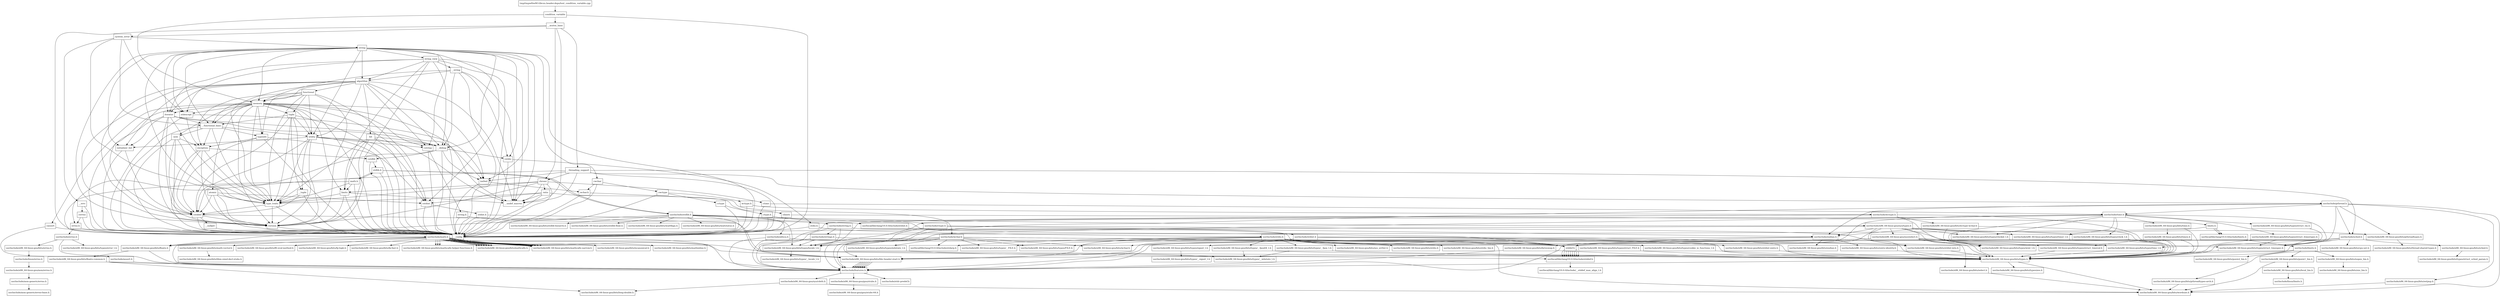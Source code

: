 digraph "dependencies" {
  header_1 [ shape="box", label="condition_variable"];
  header_0 [ shape="box", label="tmp/tmpw8iwRO.libcxx.header.deps/test_condition_variable.cpp"];
  header_2 [ shape="box", label="__config"];
  header_3 [ shape="box", label="usr/include/features.h"];
  header_4 [ shape="box", label="usr/include/stdc-predef.h"];
  header_5 [ shape="box", label="usr/include/x86_64-linux-gnu/sys/cdefs.h"];
  header_6 [ shape="box", label="usr/include/x86_64-linux-gnu/bits/wordsize.h"];
  header_7 [ shape="box", label="usr/include/x86_64-linux-gnu/bits/long-double.h"];
  header_8 [ shape="box", label="usr/include/x86_64-linux-gnu/gnu/stubs.h"];
  header_9 [ shape="box", label="usr/include/x86_64-linux-gnu/gnu/stubs-64.h"];
  header_11 [ shape="box", label="__mutex_base"];
  header_12 [ shape="box", label="chrono"];
  header_13 [ shape="box", label="ctime"];
  header_14 [ shape="box", label="usr/include/time.h"];
  header_15 [ shape="box", label="stddef.h"];
  header_16 [ shape="box", label="usr/local/lib/clang/10.0.0/include/stddef.h"];
  header_17 [ shape="box", label="usr/include/x86_64-linux-gnu/bits/time.h"];
  header_18 [ shape="box", label="usr/include/x86_64-linux-gnu/bits/types.h"];
  header_19 [ shape="box", label="usr/include/x86_64-linux-gnu/bits/typesizes.h"];
  header_20 [ shape="box", label="usr/include/x86_64-linux-gnu/bits/timex.h"];
  header_21 [ shape="box", label="usr/include/x86_64-linux-gnu/bits/types/struct_timeval.h"];
  header_22 [ shape="box", label="usr/include/x86_64-linux-gnu/bits/types/clock_t.h"];
  header_23 [ shape="box", label="usr/include/x86_64-linux-gnu/bits/types/time_t.h"];
  header_24 [ shape="box", label="usr/include/x86_64-linux-gnu/bits/types/struct_tm.h"];
  header_25 [ shape="box", label="usr/include/x86_64-linux-gnu/bits/types/struct_timespec.h"];
  header_26 [ shape="box", label="usr/include/x86_64-linux-gnu/bits/types/clockid_t.h"];
  header_27 [ shape="box", label="usr/include/x86_64-linux-gnu/bits/types/timer_t.h"];
  header_28 [ shape="box", label="usr/include/x86_64-linux-gnu/bits/types/struct_itimerspec.h"];
  header_29 [ shape="box", label="usr/include/x86_64-linux-gnu/bits/types/locale_t.h"];
  header_30 [ shape="box", label="usr/include/x86_64-linux-gnu/bits/types/__locale_t.h"];
  header_31 [ shape="box", label="type_traits"];
  header_32 [ shape="box", label="cstddef"];
  header_33 [ shape="box", label="version"];
  header_34 [ shape="box", label="usr/local/lib/clang/10.0.0/include/__stddef_max_align_t.h"];
  header_35 [ shape="box", label="__nullptr"];
  header_36 [ shape="box", label="ratio"];
  header_37 [ shape="box", label="cstdint"];
  header_38 [ shape="box", label="stdint.h"];
  header_39 [ shape="box", label="usr/local/lib/clang/10.0.0/include/stdint.h"];
  header_40 [ shape="box", label="usr/include/stdint.h"];
  header_41 [ shape="box", label="usr/include/x86_64-linux-gnu/bits/libc-header-start.h"];
  header_42 [ shape="box", label="usr/include/x86_64-linux-gnu/bits/wchar.h"];
  header_43 [ shape="box", label="usr/include/x86_64-linux-gnu/bits/stdint-intn.h"];
  header_44 [ shape="box", label="usr/include/x86_64-linux-gnu/bits/stdint-uintn.h"];
  header_45 [ shape="box", label="climits"];
  header_46 [ shape="box", label="limits.h"];
  header_47 [ shape="box", label="usr/local/lib/clang/10.0.0/include/limits.h"];
  header_48 [ shape="box", label="usr/include/limits.h"];
  header_49 [ shape="box", label="usr/include/x86_64-linux-gnu/bits/posix1_lim.h"];
  header_50 [ shape="box", label="usr/include/x86_64-linux-gnu/bits/local_lim.h"];
  header_51 [ shape="box", label="usr/include/linux/limits.h"];
  header_52 [ shape="box", label="usr/include/x86_64-linux-gnu/bits/posix2_lim.h"];
  header_53 [ shape="box", label="usr/include/x86_64-linux-gnu/bits/xopen_lim.h"];
  header_54 [ shape="box", label="usr/include/x86_64-linux-gnu/bits/uio_lim.h"];
  header_55 [ shape="box", label="__undef_macros"];
  header_56 [ shape="box", label="limits"];
  header_57 [ shape="box", label="system_error"];
  header_58 [ shape="box", label="__errc"];
  header_59 [ shape="box", label="cerrno"];
  header_60 [ shape="box", label="errno.h"];
  header_61 [ shape="box", label="usr/include/errno.h"];
  header_62 [ shape="box", label="usr/include/x86_64-linux-gnu/bits/errno.h"];
  header_63 [ shape="box", label="usr/include/linux/errno.h"];
  header_64 [ shape="box", label="usr/include/x86_64-linux-gnu/asm/errno.h"];
  header_65 [ shape="box", label="usr/include/asm-generic/errno.h"];
  header_66 [ shape="box", label="usr/include/asm-generic/errno-base.h"];
  header_67 [ shape="box", label="usr/include/x86_64-linux-gnu/bits/types/error_t.h"];
  header_68 [ shape="box", label="stdexcept"];
  header_69 [ shape="box", label="exception"];
  header_70 [ shape="box", label="cstdlib"];
  header_71 [ shape="box", label="stdlib.h"];
  header_72 [ shape="box", label="usr/include/stdlib.h"];
  header_73 [ shape="box", label="usr/include/x86_64-linux-gnu/bits/waitflags.h"];
  header_74 [ shape="box", label="usr/include/x86_64-linux-gnu/bits/waitstatus.h"];
  header_75 [ shape="box", label="usr/include/x86_64-linux-gnu/bits/floatn.h"];
  header_76 [ shape="box", label="usr/include/x86_64-linux-gnu/bits/floatn-common.h"];
  header_77 [ shape="box", label="usr/include/x86_64-linux-gnu/sys/types.h"];
  header_78 [ shape="box", label="usr/include/endian.h"];
  header_79 [ shape="box", label="usr/include/x86_64-linux-gnu/bits/endian.h"];
  header_80 [ shape="box", label="usr/include/x86_64-linux-gnu/bits/byteswap.h"];
  header_81 [ shape="box", label="usr/include/x86_64-linux-gnu/bits/uintn-identity.h"];
  header_82 [ shape="box", label="usr/include/x86_64-linux-gnu/sys/select.h"];
  header_83 [ shape="box", label="usr/include/x86_64-linux-gnu/bits/select.h"];
  header_84 [ shape="box", label="usr/include/x86_64-linux-gnu/bits/types/sigset_t.h"];
  header_85 [ shape="box", label="usr/include/x86_64-linux-gnu/bits/types/__sigset_t.h"];
  header_86 [ shape="box", label="usr/include/x86_64-linux-gnu/bits/pthreadtypes.h"];
  header_87 [ shape="box", label="usr/include/x86_64-linux-gnu/bits/thread-shared-types.h"];
  header_88 [ shape="box", label="usr/include/x86_64-linux-gnu/bits/pthreadtypes-arch.h"];
  header_89 [ shape="box", label="usr/include/alloca.h"];
  header_90 [ shape="box", label="usr/include/x86_64-linux-gnu/bits/stdlib-bsearch.h"];
  header_91 [ shape="box", label="usr/include/x86_64-linux-gnu/bits/stdlib-float.h"];
  header_92 [ shape="box", label="math.h"];
  header_93 [ shape="box", label="usr/include/math.h"];
  header_94 [ shape="box", label="usr/include/x86_64-linux-gnu/bits/math-vector.h"];
  header_95 [ shape="box", label="usr/include/x86_64-linux-gnu/bits/libm-simd-decl-stubs.h"];
  header_96 [ shape="box", label="usr/include/x86_64-linux-gnu/bits/flt-eval-method.h"];
  header_97 [ shape="box", label="usr/include/x86_64-linux-gnu/bits/fp-logb.h"];
  header_98 [ shape="box", label="usr/include/x86_64-linux-gnu/bits/fp-fast.h"];
  header_99 [ shape="box", label="usr/include/x86_64-linux-gnu/bits/mathcalls-helper-functions.h"];
  header_100 [ shape="box", label="usr/include/x86_64-linux-gnu/bits/mathcalls.h"];
  header_101 [ shape="box", label="usr/include/x86_64-linux-gnu/bits/mathcalls-narrow.h"];
  header_102 [ shape="box", label="usr/include/x86_64-linux-gnu/bits/iscanonical.h"];
  header_103 [ shape="box", label="usr/include/x86_64-linux-gnu/bits/mathinline.h"];
  header_104 [ shape="box", label="iosfwd"];
  header_105 [ shape="box", label="wchar.h"];
  header_106 [ shape="box", label="usr/include/wchar.h"];
  header_107 [ shape="box", label="usr/local/lib/clang/10.0.0/include/stdarg.h"];
  header_108 [ shape="box", label="usr/include/x86_64-linux-gnu/bits/types/wint_t.h"];
  header_109 [ shape="box", label="usr/include/x86_64-linux-gnu/bits/types/mbstate_t.h"];
  header_110 [ shape="box", label="usr/include/x86_64-linux-gnu/bits/types/__mbstate_t.h"];
  header_111 [ shape="box", label="usr/include/x86_64-linux-gnu/bits/types/__FILE.h"];
  header_112 [ shape="box", label="usr/include/x86_64-linux-gnu/bits/types/FILE.h"];
  header_113 [ shape="box", label="__functional_base"];
  header_114 [ shape="box", label="typeinfo"];
  header_115 [ shape="box", label="new"];
  header_116 [ shape="box", label="utility"];
  header_117 [ shape="box", label="__tuple"];
  header_118 [ shape="box", label="initializer_list"];
  header_119 [ shape="box", label="cstring"];
  header_120 [ shape="box", label="string.h"];
  header_121 [ shape="box", label="usr/include/string.h"];
  header_122 [ shape="box", label="usr/include/strings.h"];
  header_123 [ shape="box", label="__debug"];
  header_124 [ shape="box", label="cstdio"];
  header_125 [ shape="box", label="stdio.h"];
  header_126 [ shape="box", label="usr/include/stdio.h"];
  header_127 [ shape="box", label="usr/include/x86_64-linux-gnu/bits/types/__fpos_t.h"];
  header_128 [ shape="box", label="usr/include/x86_64-linux-gnu/bits/types/__fpos64_t.h"];
  header_129 [ shape="box", label="usr/include/x86_64-linux-gnu/bits/types/struct_FILE.h"];
  header_130 [ shape="box", label="usr/include/x86_64-linux-gnu/bits/types/cookie_io_functions_t.h"];
  header_131 [ shape="box", label="usr/include/x86_64-linux-gnu/bits/stdio_lim.h"];
  header_132 [ shape="box", label="usr/include/x86_64-linux-gnu/bits/sys_errlist.h"];
  header_133 [ shape="box", label="usr/include/x86_64-linux-gnu/bits/stdio.h"];
  header_134 [ shape="box", label="string"];
  header_135 [ shape="box", label="string_view"];
  header_136 [ shape="box", label="__string"];
  header_137 [ shape="box", label="algorithm"];
  header_138 [ shape="box", label="memory"];
  header_139 [ shape="box", label="iterator"];
  header_140 [ shape="box", label="tuple"];
  header_141 [ shape="box", label="cassert"];
  header_142 [ shape="box", label="usr/include/assert.h"];
  header_143 [ shape="box", label="atomic"];
  header_144 [ shape="box", label="functional"];
  header_145 [ shape="box", label="bit"];
  header_146 [ shape="box", label="cwchar"];
  header_147 [ shape="box", label="cwctype"];
  header_148 [ shape="box", label="cctype"];
  header_149 [ shape="box", label="ctype.h"];
  header_150 [ shape="box", label="usr/include/ctype.h"];
  header_151 [ shape="box", label="wctype.h"];
  header_152 [ shape="box", label="usr/include/wctype.h"];
  header_153 [ shape="box", label="usr/include/x86_64-linux-gnu/bits/wctype-wchar.h"];
  header_154 [ shape="box", label="__threading_support"];
  header_10 [ shape="box", label="usr/include/pthread.h"];
  header_155 [ shape="box", label="usr/include/sched.h"];
  header_156 [ shape="box", label="usr/include/x86_64-linux-gnu/bits/sched.h"];
  header_157 [ shape="box", label="usr/include/x86_64-linux-gnu/bits/types/struct_sched_param.h"];
  header_158 [ shape="box", label="usr/include/x86_64-linux-gnu/bits/cpu-set.h"];
  header_159 [ shape="box", label="usr/include/x86_64-linux-gnu/bits/setjmp.h"];
  header_69 -> header_2;
  header_69 -> header_32;
  header_69 -> header_70;
  header_69 -> header_31;
  header_69 -> header_33;
  header_8 -> header_9;
  header_32 -> header_2;
  header_32 -> header_33;
  header_32 -> header_16;
  header_32 -> header_35;
  header_2 -> header_3;
  header_77 -> header_3;
  header_77 -> header_18;
  header_77 -> header_22;
  header_77 -> header_26;
  header_77 -> header_23;
  header_77 -> header_27;
  header_77 -> header_15;
  header_77 -> header_43;
  header_77 -> header_78;
  header_77 -> header_82;
  header_77 -> header_86;
  header_89 -> header_3;
  header_89 -> header_15;
  header_93 -> header_41;
  header_93 -> header_18;
  header_93 -> header_94;
  header_93 -> header_75;
  header_93 -> header_96;
  header_93 -> header_97;
  header_93 -> header_98;
  header_93 -> header_99;
  header_93 -> header_100;
  header_93 -> header_99;
  header_93 -> header_100;
  header_93 -> header_99;
  header_93 -> header_100;
  header_93 -> header_100;
  header_93 -> header_100;
  header_93 -> header_100;
  header_93 -> header_100;
  header_93 -> header_101;
  header_93 -> header_101;
  header_93 -> header_101;
  header_93 -> header_101;
  header_93 -> header_101;
  header_93 -> header_101;
  header_93 -> header_101;
  header_93 -> header_101;
  header_93 -> header_101;
  header_93 -> header_102;
  header_93 -> header_103;
  header_84 -> header_85;
  header_122 -> header_3;
  header_122 -> header_15;
  header_122 -> header_29;
  header_106 -> header_41;
  header_106 -> header_75;
  header_106 -> header_15;
  header_106 -> header_107;
  header_106 -> header_42;
  header_106 -> header_108;
  header_106 -> header_109;
  header_106 -> header_111;
  header_106 -> header_112;
  header_106 -> header_29;
  header_140 -> header_2;
  header_140 -> header_117;
  header_140 -> header_32;
  header_140 -> header_31;
  header_140 -> header_113;
  header_140 -> header_116;
  header_140 -> header_33;
  header_117 -> header_2;
  header_117 -> header_32;
  header_117 -> header_31;
  header_154 -> header_2;
  header_154 -> header_12;
  header_154 -> header_104;
  header_154 -> header_60;
  header_154 -> header_10;
  header_154 -> header_155;
  header_154 -> header_55;
  header_76 -> header_3;
  header_76 -> header_7;
  header_92 -> header_2;
  header_92 -> header_71;
  header_92 -> header_93;
  header_92 -> header_31;
  header_92 -> header_56;
  header_135 -> header_2;
  header_135 -> header_136;
  header_135 -> header_137;
  header_135 -> header_139;
  header_135 -> header_56;
  header_135 -> header_68;
  header_135 -> header_33;
  header_135 -> header_123;
  header_135 -> header_55;
  header_120 -> header_2;
  header_120 -> header_121;
  header_53 -> header_54;
  header_155 -> header_3;
  header_155 -> header_18;
  header_155 -> header_15;
  header_155 -> header_23;
  header_155 -> header_25;
  header_155 -> header_156;
  header_155 -> header_158;
  header_5 -> header_6;
  header_5 -> header_7;
  header_70 -> header_2;
  header_70 -> header_71;
  header_78 -> header_3;
  header_78 -> header_79;
  header_78 -> header_80;
  header_78 -> header_81;
  header_136 -> header_2;
  header_136 -> header_137;
  header_136 -> header_124;
  header_136 -> header_138;
  header_136 -> header_123;
  header_136 -> header_55;
  header_150 -> header_3;
  header_150 -> header_18;
  header_150 -> header_78;
  header_150 -> header_29;
  header_152 -> header_3;
  header_152 -> header_18;
  header_152 -> header_108;
  header_152 -> header_153;
  header_152 -> header_29;
  header_71 -> header_2;
  header_71 -> header_72;
  header_71 -> header_92;
  header_71 -> header_72;
  header_39 -> header_40;
  header_142 -> header_3;
  header_0 -> header_1;
  header_145 -> header_2;
  header_145 -> header_56;
  header_145 -> header_31;
  header_145 -> header_33;
  header_145 -> header_123;
  header_145 -> header_55;
  header_48 -> header_41;
  header_48 -> header_49;
  header_48 -> header_52;
  header_48 -> header_53;
  header_156 -> header_157;
  header_3 -> header_4;
  header_3 -> header_5;
  header_3 -> header_8;
  header_18 -> header_3;
  header_18 -> header_6;
  header_18 -> header_19;
  header_72 -> header_41;
  header_72 -> header_15;
  header_72 -> header_73;
  header_72 -> header_74;
  header_72 -> header_75;
  header_72 -> header_29;
  header_72 -> header_77;
  header_72 -> header_89;
  header_72 -> header_90;
  header_72 -> header_91;
  header_80 -> header_3;
  header_80 -> header_18;
  header_123 -> header_2;
  header_123 -> header_104;
  header_123 -> header_70;
  header_123 -> header_124;
  header_123 -> header_32;
  header_33 -> header_2;
  header_1 -> header_2;
  header_1 -> header_11;
  header_1 -> header_138;
  header_23 -> header_18;
  header_115 -> header_2;
  header_115 -> header_69;
  header_115 -> header_31;
  header_115 -> header_32;
  header_115 -> header_33;
  header_137 -> header_2;
  header_137 -> header_118;
  header_137 -> header_31;
  header_137 -> header_119;
  header_137 -> header_116;
  header_137 -> header_138;
  header_137 -> header_144;
  header_137 -> header_139;
  header_137 -> header_32;
  header_137 -> header_145;
  header_137 -> header_33;
  header_137 -> header_123;
  header_137 -> header_55;
  header_37 -> header_2;
  header_37 -> header_38;
  header_43 -> header_18;
  header_83 -> header_6;
  header_126 -> header_41;
  header_126 -> header_15;
  header_126 -> header_107;
  header_126 -> header_18;
  header_126 -> header_127;
  header_126 -> header_128;
  header_126 -> header_111;
  header_126 -> header_112;
  header_126 -> header_129;
  header_126 -> header_130;
  header_126 -> header_131;
  header_126 -> header_132;
  header_126 -> header_133;
  header_148 -> header_2;
  header_148 -> header_149;
  header_114 -> header_2;
  header_114 -> header_69;
  header_114 -> header_32;
  header_114 -> header_37;
  header_14 -> header_3;
  header_14 -> header_15;
  header_14 -> header_17;
  header_14 -> header_22;
  header_14 -> header_23;
  header_14 -> header_24;
  header_14 -> header_25;
  header_14 -> header_26;
  header_14 -> header_27;
  header_14 -> header_28;
  header_14 -> header_29;
  header_75 -> header_3;
  header_75 -> header_76;
  header_87 -> header_88;
  header_119 -> header_2;
  header_119 -> header_120;
  header_24 -> header_18;
  header_26 -> header_18;
  header_49 -> header_6;
  header_49 -> header_50;
  header_28 -> header_18;
  header_28 -> header_25;
  header_31 -> header_2;
  header_31 -> header_32;
  header_31 -> header_33;
  header_13 -> header_2;
  header_13 -> header_14;
  header_65 -> header_66;
  header_88 -> header_6;
  header_64 -> header_65;
  header_146 -> header_2;
  header_146 -> header_147;
  header_146 -> header_105;
  header_50 -> header_51;
  header_113 -> header_2;
  header_113 -> header_31;
  header_113 -> header_114;
  header_113 -> header_69;
  header_113 -> header_115;
  header_113 -> header_116;
  header_47 -> header_48;
  header_27 -> header_18;
  header_25 -> header_18;
  header_134 -> header_2;
  header_134 -> header_135;
  header_134 -> header_104;
  header_134 -> header_119;
  header_134 -> header_124;
  header_134 -> header_146;
  header_134 -> header_137;
  header_134 -> header_139;
  header_134 -> header_116;
  header_134 -> header_138;
  header_134 -> header_68;
  header_134 -> header_31;
  header_134 -> header_118;
  header_134 -> header_113;
  header_134 -> header_33;
  header_134 -> header_37;
  header_134 -> header_123;
  header_134 -> header_55;
  header_38 -> header_2;
  header_38 -> header_39;
  header_60 -> header_2;
  header_60 -> header_61;
  header_58 -> header_2;
  header_58 -> header_59;
  header_104 -> header_2;
  header_104 -> header_105;
  header_21 -> header_18;
  header_86 -> header_87;
  header_139 -> header_2;
  header_139 -> header_104;
  header_139 -> header_113;
  header_139 -> header_31;
  header_139 -> header_32;
  header_139 -> header_118;
  header_139 -> header_33;
  header_139 -> header_123;
  header_15 -> header_16;
  header_15 -> header_16;
  header_15 -> header_16;
  header_15 -> header_16;
  header_15 -> header_16;
  header_15 -> header_16;
  header_15 -> header_16;
  header_15 -> header_16;
  header_15 -> header_16;
  header_147 -> header_2;
  header_147 -> header_148;
  header_147 -> header_151;
  header_127 -> header_18;
  header_127 -> header_110;
  header_17 -> header_18;
  header_17 -> header_20;
  header_118 -> header_2;
  header_118 -> header_32;
  header_68 -> header_2;
  header_68 -> header_69;
  header_68 -> header_104;
  header_121 -> header_41;
  header_121 -> header_15;
  header_121 -> header_29;
  header_121 -> header_122;
  header_12 -> header_2;
  header_12 -> header_13;
  header_12 -> header_31;
  header_12 -> header_36;
  header_12 -> header_56;
  header_12 -> header_33;
  header_12 -> header_55;
  header_61 -> header_3;
  header_61 -> header_62;
  header_61 -> header_67;
  header_22 -> header_18;
  header_45 -> header_2;
  header_45 -> header_46;
  header_63 -> header_64;
  header_56 -> header_2;
  header_56 -> header_31;
  header_56 -> header_55;
  header_56 -> header_33;
  header_11 -> header_2;
  header_11 -> header_12;
  header_11 -> header_57;
  header_11 -> header_154;
  header_11 -> header_55;
  header_105 -> header_2;
  header_105 -> header_106;
  header_130 -> header_18;
  header_124 -> header_2;
  header_124 -> header_125;
  header_62 -> header_63;
  header_35 -> header_2;
  header_125 -> header_2;
  header_125 -> header_126;
  header_116 -> header_2;
  header_116 -> header_117;
  header_116 -> header_31;
  header_116 -> header_118;
  header_116 -> header_32;
  header_116 -> header_119;
  header_116 -> header_37;
  header_116 -> header_33;
  header_116 -> header_123;
  header_36 -> header_2;
  header_36 -> header_37;
  header_36 -> header_45;
  header_36 -> header_31;
  header_36 -> header_55;
  header_20 -> header_18;
  header_20 -> header_21;
  header_29 -> header_30;
  header_151 -> header_2;
  header_151 -> header_152;
  header_149 -> header_2;
  header_149 -> header_150;
  header_159 -> header_6;
  header_129 -> header_18;
  header_40 -> header_41;
  header_40 -> header_18;
  header_40 -> header_42;
  header_40 -> header_6;
  header_40 -> header_43;
  header_40 -> header_44;
  header_144 -> header_2;
  header_144 -> header_31;
  header_144 -> header_114;
  header_144 -> header_69;
  header_144 -> header_138;
  header_144 -> header_140;
  header_144 -> header_116;
  header_144 -> header_33;
  header_144 -> header_113;
  header_141 -> header_2;
  header_141 -> header_142;
  header_41 -> header_3;
  header_41 -> header_3;
  header_41 -> header_3;
  header_41 -> header_3;
  header_41 -> header_3;
  header_41 -> header_3;
  header_41 -> header_3;
  header_10 -> header_3;
  header_10 -> header_78;
  header_10 -> header_155;
  header_10 -> header_14;
  header_10 -> header_86;
  header_10 -> header_159;
  header_10 -> header_6;
  header_10 -> header_25;
  header_46 -> header_2;
  header_46 -> header_47;
  header_46 -> header_47;
  header_59 -> header_2;
  header_59 -> header_60;
  header_128 -> header_18;
  header_128 -> header_110;
  header_143 -> header_2;
  header_143 -> header_32;
  header_143 -> header_37;
  header_143 -> header_31;
  header_143 -> header_33;
  header_94 -> header_95;
  header_16 -> header_34;
  header_57 -> header_58;
  header_57 -> header_31;
  header_57 -> header_68;
  header_57 -> header_113;
  header_57 -> header_134;
  header_153 -> header_18;
  header_153 -> header_108;
  header_153 -> header_78;
  header_138 -> header_2;
  header_138 -> header_31;
  header_138 -> header_114;
  header_138 -> header_32;
  header_138 -> header_37;
  header_138 -> header_115;
  header_138 -> header_116;
  header_138 -> header_56;
  header_138 -> header_139;
  header_138 -> header_113;
  header_138 -> header_104;
  header_138 -> header_140;
  header_138 -> header_68;
  header_138 -> header_119;
  header_138 -> header_141;
  header_138 -> header_143;
  header_138 -> header_33;
  header_138 -> header_55;
  header_82 -> header_3;
  header_82 -> header_18;
  header_82 -> header_83;
  header_82 -> header_84;
  header_82 -> header_23;
  header_82 -> header_21;
  header_82 -> header_25;
  header_109 -> header_110;
  header_81 -> header_18;
  header_44 -> header_18;
}
